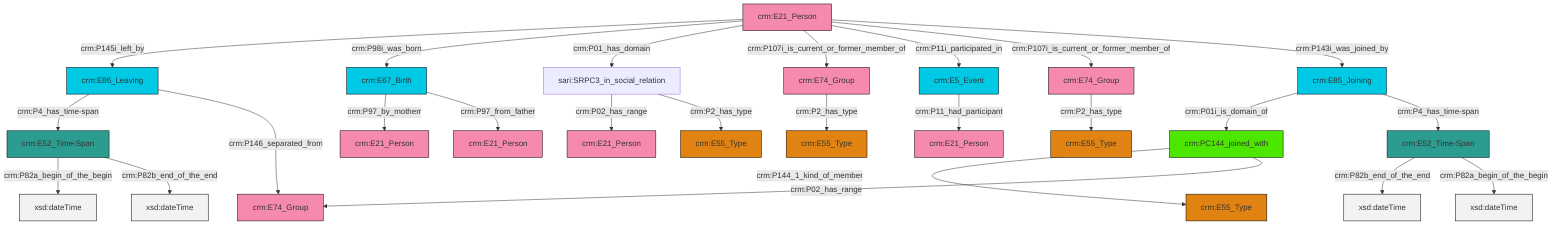 graph TD
classDef Literal fill:#f2f2f2,stroke:#000000;
classDef CRM_Entity fill:#FFFFFF,stroke:#000000;
classDef Temporal_Entity fill:#00C9E6, stroke:#000000;
classDef Type fill:#E18312, stroke:#000000;
classDef Time-Span fill:#2C9C91, stroke:#000000;
classDef Appellation fill:#FFEB7F, stroke:#000000;
classDef Place fill:#008836, stroke:#000000;
classDef Persistent_Item fill:#B266B2, stroke:#000000;
classDef Conceptual_Object fill:#FFD700, stroke:#000000;
classDef Physical_Thing fill:#D2B48C, stroke:#000000;
classDef Actor fill:#f58aad, stroke:#000000;
classDef PC_Classes fill:#4ce600, stroke:#000000;
classDef Multi fill:#cccccc,stroke:#000000;

0["crm:E21_Person"]:::Actor -->|crm:P145i_left_by| 1["crm:E86_Leaving"]:::Temporal_Entity
1["crm:E86_Leaving"]:::Temporal_Entity -->|crm:P4_has_time-span| 4["crm:E52_Time-Span"]:::Time-Span
0["crm:E21_Person"]:::Actor -->|crm:P98i_was_born| 5["crm:E67_Birth"]:::Temporal_Entity
4["crm:E52_Time-Span"]:::Time-Span -->|crm:P82a_begin_of_the_begin| 6[xsd:dateTime]:::Literal
1["crm:E86_Leaving"]:::Temporal_Entity -->|crm:P146_separated_from| 7["crm:E74_Group"]:::Actor
8["sari:SRPC3_in_social_relation"]:::Default -->|crm:P02_has_range| 9["crm:E21_Person"]:::Actor
4["crm:E52_Time-Span"]:::Time-Span -->|crm:P82b_end_of_the_end| 10[xsd:dateTime]:::Literal
5["crm:E67_Birth"]:::Temporal_Entity -->|crm:P97_by_motherr| 14["crm:E21_Person"]:::Actor
19["crm:E52_Time-Span"]:::Time-Span -->|crm:P82b_end_of_the_end| 20[xsd:dateTime]:::Literal
21["crm:E85_Joining"]:::Temporal_Entity -->|crm:P01i_is_domain_of| 22["crm:PC144_joined_with"]:::PC_Classes
5["crm:E67_Birth"]:::Temporal_Entity -->|crm:P97_from_father| 23["crm:E21_Person"]:::Actor
32["crm:E74_Group"]:::Actor -->|crm:P2_has_type| 16["crm:E55_Type"]:::Type
2["crm:E5_Event"]:::Temporal_Entity -->|crm:P11_had_participant| 29["crm:E21_Person"]:::Actor
0["crm:E21_Person"]:::Actor -->|crm:P01_has_domain| 8["sari:SRPC3_in_social_relation"]:::Default
8["sari:SRPC3_in_social_relation"]:::Default -->|crm:P2_has_type| 35["crm:E55_Type"]:::Type
19["crm:E52_Time-Span"]:::Time-Span -->|crm:P82a_begin_of_the_begin| 40[xsd:dateTime]:::Literal
22["crm:PC144_joined_with"]:::PC_Classes -->|crm:P144_1_kind_of_member| 27["crm:E55_Type"]:::Type
21["crm:E85_Joining"]:::Temporal_Entity -->|crm:P4_has_time-span| 19["crm:E52_Time-Span"]:::Time-Span
0["crm:E21_Person"]:::Actor -->|crm:P107i_is_current_or_former_member_of| 32["crm:E74_Group"]:::Actor
0["crm:E21_Person"]:::Actor -->|crm:P11i_participated_in| 2["crm:E5_Event"]:::Temporal_Entity
22["crm:PC144_joined_with"]:::PC_Classes -->|crm:P02_has_range| 7["crm:E74_Group"]:::Actor
24["crm:E74_Group"]:::Actor -->|crm:P2_has_type| 11["crm:E55_Type"]:::Type
0["crm:E21_Person"]:::Actor -->|crm:P107i_is_current_or_former_member_of| 24["crm:E74_Group"]:::Actor
0["crm:E21_Person"]:::Actor -->|crm:P143i_was_joined_by| 21["crm:E85_Joining"]:::Temporal_Entity